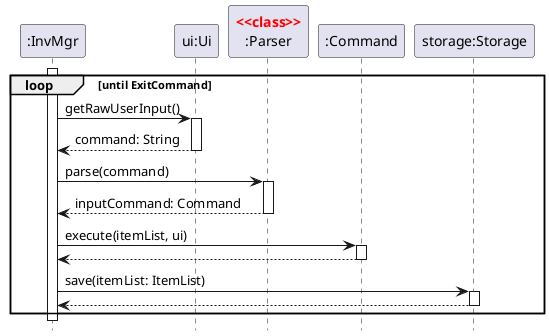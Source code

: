 @startuml

hide footbox
skinparam guillemet false
skinparam sequenceStereotypeFontColor red
skinparam sequenceStereotypeFontStyle bold

participant ":InvMgr" as InvMgr
participant "ui:Ui" as Ui
participant ":Parser" as Parser <<class>>
participant ":Command" as Command
participant "storage:Storage" as Storage

activate InvMgr
    loop until ExitCommand
        InvMgr -> Ui: getRawUserInput()
        activate Ui
        return command: String

        InvMgr -> Parser: parse(command)
        activate Parser
        return inputCommand: Command

        InvMgr -> Command: execute(itemList, ui)
        activate Command
        return

        InvMgr -> Storage: save(itemList: ItemList)
        activate Storage
        return
    end
deactivate InvMgr

@enduml
